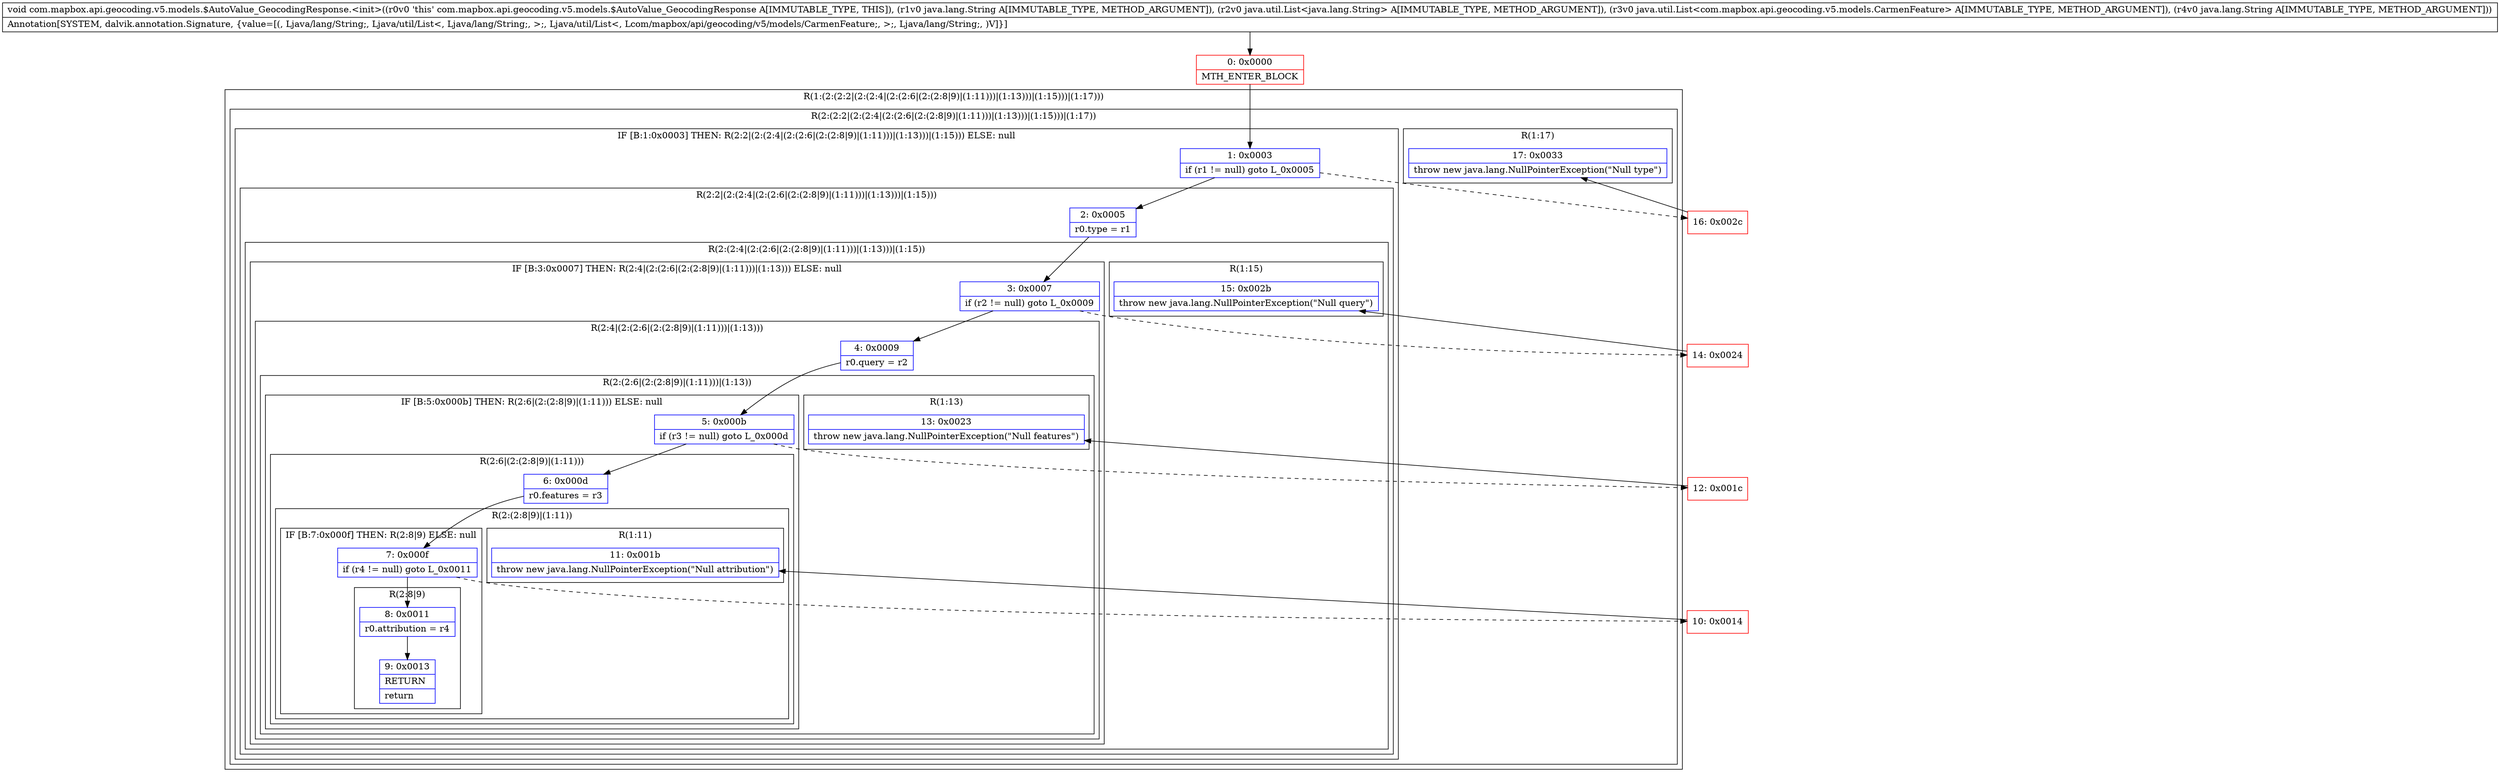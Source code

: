 digraph "CFG forcom.mapbox.api.geocoding.v5.models.$AutoValue_GeocodingResponse.\<init\>(Ljava\/lang\/String;Ljava\/util\/List;Ljava\/util\/List;Ljava\/lang\/String;)V" {
subgraph cluster_Region_574005876 {
label = "R(1:(2:(2:2|(2:(2:4|(2:(2:6|(2:(2:8|9)|(1:11)))|(1:13)))|(1:15)))|(1:17)))";
node [shape=record,color=blue];
subgraph cluster_Region_12056546 {
label = "R(2:(2:2|(2:(2:4|(2:(2:6|(2:(2:8|9)|(1:11)))|(1:13)))|(1:15)))|(1:17))";
node [shape=record,color=blue];
subgraph cluster_IfRegion_1156729875 {
label = "IF [B:1:0x0003] THEN: R(2:2|(2:(2:4|(2:(2:6|(2:(2:8|9)|(1:11)))|(1:13)))|(1:15))) ELSE: null";
node [shape=record,color=blue];
Node_1 [shape=record,label="{1\:\ 0x0003|if (r1 != null) goto L_0x0005\l}"];
subgraph cluster_Region_1379733241 {
label = "R(2:2|(2:(2:4|(2:(2:6|(2:(2:8|9)|(1:11)))|(1:13)))|(1:15)))";
node [shape=record,color=blue];
Node_2 [shape=record,label="{2\:\ 0x0005|r0.type = r1\l}"];
subgraph cluster_Region_1158624200 {
label = "R(2:(2:4|(2:(2:6|(2:(2:8|9)|(1:11)))|(1:13)))|(1:15))";
node [shape=record,color=blue];
subgraph cluster_IfRegion_2050540652 {
label = "IF [B:3:0x0007] THEN: R(2:4|(2:(2:6|(2:(2:8|9)|(1:11)))|(1:13))) ELSE: null";
node [shape=record,color=blue];
Node_3 [shape=record,label="{3\:\ 0x0007|if (r2 != null) goto L_0x0009\l}"];
subgraph cluster_Region_746364396 {
label = "R(2:4|(2:(2:6|(2:(2:8|9)|(1:11)))|(1:13)))";
node [shape=record,color=blue];
Node_4 [shape=record,label="{4\:\ 0x0009|r0.query = r2\l}"];
subgraph cluster_Region_369890396 {
label = "R(2:(2:6|(2:(2:8|9)|(1:11)))|(1:13))";
node [shape=record,color=blue];
subgraph cluster_IfRegion_706868262 {
label = "IF [B:5:0x000b] THEN: R(2:6|(2:(2:8|9)|(1:11))) ELSE: null";
node [shape=record,color=blue];
Node_5 [shape=record,label="{5\:\ 0x000b|if (r3 != null) goto L_0x000d\l}"];
subgraph cluster_Region_369516202 {
label = "R(2:6|(2:(2:8|9)|(1:11)))";
node [shape=record,color=blue];
Node_6 [shape=record,label="{6\:\ 0x000d|r0.features = r3\l}"];
subgraph cluster_Region_1583161979 {
label = "R(2:(2:8|9)|(1:11))";
node [shape=record,color=blue];
subgraph cluster_IfRegion_679834392 {
label = "IF [B:7:0x000f] THEN: R(2:8|9) ELSE: null";
node [shape=record,color=blue];
Node_7 [shape=record,label="{7\:\ 0x000f|if (r4 != null) goto L_0x0011\l}"];
subgraph cluster_Region_228602602 {
label = "R(2:8|9)";
node [shape=record,color=blue];
Node_8 [shape=record,label="{8\:\ 0x0011|r0.attribution = r4\l}"];
Node_9 [shape=record,label="{9\:\ 0x0013|RETURN\l|return\l}"];
}
}
subgraph cluster_Region_704110330 {
label = "R(1:11)";
node [shape=record,color=blue];
Node_11 [shape=record,label="{11\:\ 0x001b|throw new java.lang.NullPointerException(\"Null attribution\")\l}"];
}
}
}
}
subgraph cluster_Region_504262469 {
label = "R(1:13)";
node [shape=record,color=blue];
Node_13 [shape=record,label="{13\:\ 0x0023|throw new java.lang.NullPointerException(\"Null features\")\l}"];
}
}
}
}
subgraph cluster_Region_487641647 {
label = "R(1:15)";
node [shape=record,color=blue];
Node_15 [shape=record,label="{15\:\ 0x002b|throw new java.lang.NullPointerException(\"Null query\")\l}"];
}
}
}
}
subgraph cluster_Region_296457221 {
label = "R(1:17)";
node [shape=record,color=blue];
Node_17 [shape=record,label="{17\:\ 0x0033|throw new java.lang.NullPointerException(\"Null type\")\l}"];
}
}
}
Node_0 [shape=record,color=red,label="{0\:\ 0x0000|MTH_ENTER_BLOCK\l}"];
Node_10 [shape=record,color=red,label="{10\:\ 0x0014}"];
Node_12 [shape=record,color=red,label="{12\:\ 0x001c}"];
Node_14 [shape=record,color=red,label="{14\:\ 0x0024}"];
Node_16 [shape=record,color=red,label="{16\:\ 0x002c}"];
MethodNode[shape=record,label="{void com.mapbox.api.geocoding.v5.models.$AutoValue_GeocodingResponse.\<init\>((r0v0 'this' com.mapbox.api.geocoding.v5.models.$AutoValue_GeocodingResponse A[IMMUTABLE_TYPE, THIS]), (r1v0 java.lang.String A[IMMUTABLE_TYPE, METHOD_ARGUMENT]), (r2v0 java.util.List\<java.lang.String\> A[IMMUTABLE_TYPE, METHOD_ARGUMENT]), (r3v0 java.util.List\<com.mapbox.api.geocoding.v5.models.CarmenFeature\> A[IMMUTABLE_TYPE, METHOD_ARGUMENT]), (r4v0 java.lang.String A[IMMUTABLE_TYPE, METHOD_ARGUMENT]))  | Annotation[SYSTEM, dalvik.annotation.Signature, \{value=[(, Ljava\/lang\/String;, Ljava\/util\/List\<, Ljava\/lang\/String;, \>;, Ljava\/util\/List\<, Lcom\/mapbox\/api\/geocoding\/v5\/models\/CarmenFeature;, \>;, Ljava\/lang\/String;, )V]\}]\l}"];
MethodNode -> Node_0;
Node_1 -> Node_2;
Node_1 -> Node_16[style=dashed];
Node_2 -> Node_3;
Node_3 -> Node_4;
Node_3 -> Node_14[style=dashed];
Node_4 -> Node_5;
Node_5 -> Node_6;
Node_5 -> Node_12[style=dashed];
Node_6 -> Node_7;
Node_7 -> Node_8;
Node_7 -> Node_10[style=dashed];
Node_8 -> Node_9;
Node_0 -> Node_1;
Node_10 -> Node_11;
Node_12 -> Node_13;
Node_14 -> Node_15;
Node_16 -> Node_17;
}

